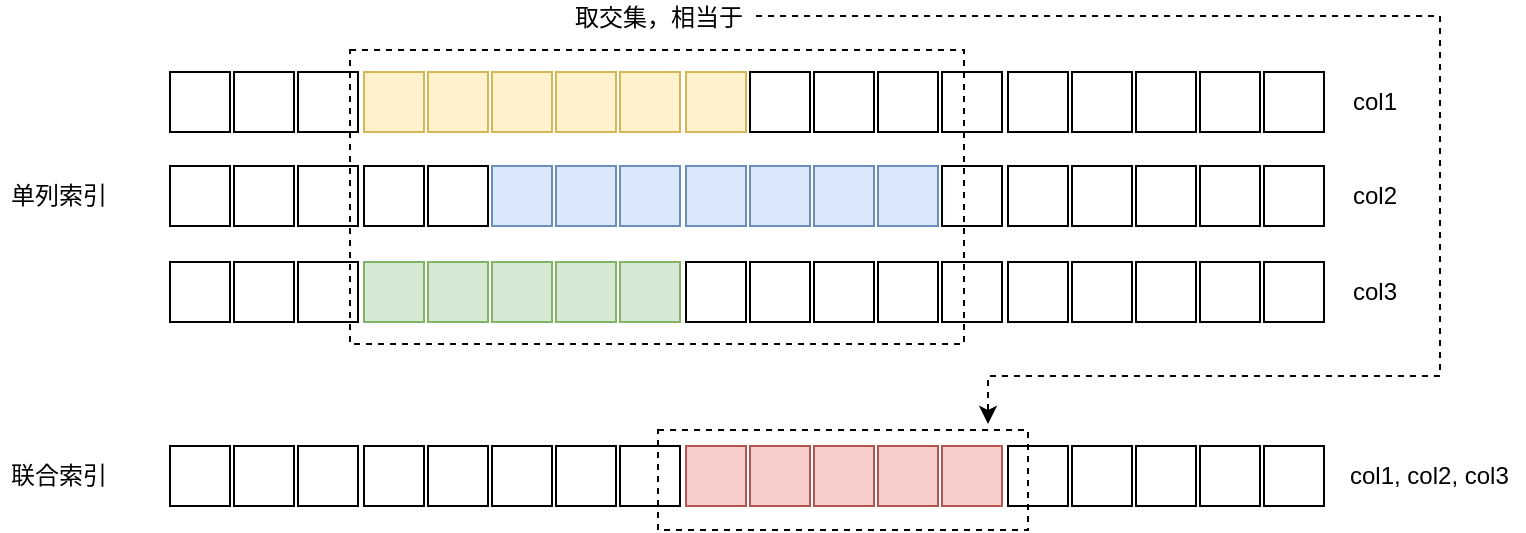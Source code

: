<mxfile version="13.5.7" type="device"><diagram id="Te71iZlPEZMHSLRBWGD9" name="第 1 页"><mxGraphModel dx="786" dy="603" grid="0" gridSize="10" guides="1" tooltips="1" connect="1" arrows="1" fold="1" page="1" pageScale="1" pageWidth="827" pageHeight="1169" math="0" shadow="0"><root><mxCell id="0"/><mxCell id="1" parent="0"/><mxCell id="3FAN2ACB0VzQELSI5Kub-21" value="" style="whiteSpace=wrap;html=1;aspect=fixed;" vertex="1" parent="1"><mxGeometry x="120" y="272" width="30" height="30" as="geometry"/></mxCell><mxCell id="3FAN2ACB0VzQELSI5Kub-22" value="" style="whiteSpace=wrap;html=1;aspect=fixed;" vertex="1" parent="1"><mxGeometry x="313" y="272" width="30" height="30" as="geometry"/></mxCell><mxCell id="3FAN2ACB0VzQELSI5Kub-23" value="" style="whiteSpace=wrap;html=1;aspect=fixed;" vertex="1" parent="1"><mxGeometry x="152" y="272" width="30" height="30" as="geometry"/></mxCell><mxCell id="3FAN2ACB0VzQELSI5Kub-24" value="" style="whiteSpace=wrap;html=1;aspect=fixed;" vertex="1" parent="1"><mxGeometry x="184" y="272" width="30" height="30" as="geometry"/></mxCell><mxCell id="3FAN2ACB0VzQELSI5Kub-25" value="" style="whiteSpace=wrap;html=1;aspect=fixed;" vertex="1" parent="1"><mxGeometry x="217" y="272" width="30" height="30" as="geometry"/></mxCell><mxCell id="3FAN2ACB0VzQELSI5Kub-26" value="" style="whiteSpace=wrap;html=1;aspect=fixed;" vertex="1" parent="1"><mxGeometry x="249" y="272" width="30" height="30" as="geometry"/></mxCell><mxCell id="3FAN2ACB0VzQELSI5Kub-27" value="" style="whiteSpace=wrap;html=1;aspect=fixed;" vertex="1" parent="1"><mxGeometry x="281" y="272" width="30" height="30" as="geometry"/></mxCell><mxCell id="3FAN2ACB0VzQELSI5Kub-28" value="" style="whiteSpace=wrap;html=1;aspect=fixed;" vertex="1" parent="1"><mxGeometry x="345" y="272" width="30" height="30" as="geometry"/></mxCell><mxCell id="3FAN2ACB0VzQELSI5Kub-29" value="" style="whiteSpace=wrap;html=1;aspect=fixed;fillColor=#f8cecc;strokeColor=#b85450;" vertex="1" parent="1"><mxGeometry x="378" y="272" width="30" height="30" as="geometry"/></mxCell><mxCell id="3FAN2ACB0VzQELSI5Kub-30" value="" style="whiteSpace=wrap;html=1;aspect=fixed;fillColor=#f8cecc;strokeColor=#b85450;" vertex="1" parent="1"><mxGeometry x="410" y="272" width="30" height="30" as="geometry"/></mxCell><mxCell id="3FAN2ACB0VzQELSI5Kub-31" value="" style="whiteSpace=wrap;html=1;aspect=fixed;fillColor=#f8cecc;strokeColor=#b85450;" vertex="1" parent="1"><mxGeometry x="442" y="272" width="30" height="30" as="geometry"/></mxCell><mxCell id="3FAN2ACB0VzQELSI5Kub-32" value="" style="whiteSpace=wrap;html=1;aspect=fixed;fillColor=#f8cecc;strokeColor=#b85450;" vertex="1" parent="1"><mxGeometry x="474" y="272" width="30" height="30" as="geometry"/></mxCell><mxCell id="3FAN2ACB0VzQELSI5Kub-33" value="" style="whiteSpace=wrap;html=1;aspect=fixed;fillColor=#f8cecc;strokeColor=#b85450;" vertex="1" parent="1"><mxGeometry x="506" y="272" width="30" height="30" as="geometry"/></mxCell><mxCell id="3FAN2ACB0VzQELSI5Kub-34" value="" style="whiteSpace=wrap;html=1;aspect=fixed;" vertex="1" parent="1"><mxGeometry x="539" y="272" width="30" height="30" as="geometry"/></mxCell><mxCell id="3FAN2ACB0VzQELSI5Kub-35" value="" style="whiteSpace=wrap;html=1;aspect=fixed;" vertex="1" parent="1"><mxGeometry x="571" y="272" width="30" height="30" as="geometry"/></mxCell><mxCell id="3FAN2ACB0VzQELSI5Kub-36" value="" style="whiteSpace=wrap;html=1;aspect=fixed;" vertex="1" parent="1"><mxGeometry x="603" y="272" width="30" height="30" as="geometry"/></mxCell><mxCell id="3FAN2ACB0VzQELSI5Kub-37" value="" style="whiteSpace=wrap;html=1;aspect=fixed;" vertex="1" parent="1"><mxGeometry x="635" y="272" width="30" height="30" as="geometry"/></mxCell><mxCell id="3FAN2ACB0VzQELSI5Kub-38" value="" style="whiteSpace=wrap;html=1;aspect=fixed;" vertex="1" parent="1"><mxGeometry x="667" y="272" width="30" height="30" as="geometry"/></mxCell><mxCell id="3FAN2ACB0VzQELSI5Kub-40" value="联合索引" style="text;html=1;align=center;verticalAlign=middle;resizable=0;points=[];autosize=1;" vertex="1" parent="1"><mxGeometry x="35" y="278" width="58" height="18" as="geometry"/></mxCell><mxCell id="3FAN2ACB0VzQELSI5Kub-41" value="单列索引" style="text;html=1;align=center;verticalAlign=middle;resizable=0;points=[];autosize=1;" vertex="1" parent="1"><mxGeometry x="35" y="138" width="58" height="18" as="geometry"/></mxCell><mxCell id="3FAN2ACB0VzQELSI5Kub-60" value="" style="whiteSpace=wrap;html=1;aspect=fixed;" vertex="1" parent="1"><mxGeometry x="120" y="180" width="30" height="30" as="geometry"/></mxCell><mxCell id="3FAN2ACB0VzQELSI5Kub-61" value="" style="whiteSpace=wrap;html=1;aspect=fixed;fillColor=#d5e8d4;strokeColor=#82b366;" vertex="1" parent="1"><mxGeometry x="313" y="180" width="30" height="30" as="geometry"/></mxCell><mxCell id="3FAN2ACB0VzQELSI5Kub-62" value="" style="whiteSpace=wrap;html=1;aspect=fixed;" vertex="1" parent="1"><mxGeometry x="152" y="180" width="30" height="30" as="geometry"/></mxCell><mxCell id="3FAN2ACB0VzQELSI5Kub-63" value="" style="whiteSpace=wrap;html=1;aspect=fixed;" vertex="1" parent="1"><mxGeometry x="184" y="180" width="30" height="30" as="geometry"/></mxCell><mxCell id="3FAN2ACB0VzQELSI5Kub-64" value="" style="whiteSpace=wrap;html=1;aspect=fixed;fillColor=#d5e8d4;strokeColor=#82b366;" vertex="1" parent="1"><mxGeometry x="217" y="180" width="30" height="30" as="geometry"/></mxCell><mxCell id="3FAN2ACB0VzQELSI5Kub-65" value="" style="whiteSpace=wrap;html=1;aspect=fixed;fillColor=#d5e8d4;strokeColor=#82b366;" vertex="1" parent="1"><mxGeometry x="249" y="180" width="30" height="30" as="geometry"/></mxCell><mxCell id="3FAN2ACB0VzQELSI5Kub-66" value="" style="whiteSpace=wrap;html=1;aspect=fixed;fillColor=#d5e8d4;strokeColor=#82b366;" vertex="1" parent="1"><mxGeometry x="281" y="180" width="30" height="30" as="geometry"/></mxCell><mxCell id="3FAN2ACB0VzQELSI5Kub-67" value="" style="whiteSpace=wrap;html=1;aspect=fixed;fillColor=#d5e8d4;strokeColor=#82b366;" vertex="1" parent="1"><mxGeometry x="345" y="180" width="30" height="30" as="geometry"/></mxCell><mxCell id="3FAN2ACB0VzQELSI5Kub-68" value="" style="whiteSpace=wrap;html=1;aspect=fixed;" vertex="1" parent="1"><mxGeometry x="378" y="180" width="30" height="30" as="geometry"/></mxCell><mxCell id="3FAN2ACB0VzQELSI5Kub-69" value="" style="whiteSpace=wrap;html=1;aspect=fixed;" vertex="1" parent="1"><mxGeometry x="410" y="180" width="30" height="30" as="geometry"/></mxCell><mxCell id="3FAN2ACB0VzQELSI5Kub-70" value="" style="whiteSpace=wrap;html=1;aspect=fixed;" vertex="1" parent="1"><mxGeometry x="442" y="180" width="30" height="30" as="geometry"/></mxCell><mxCell id="3FAN2ACB0VzQELSI5Kub-71" value="" style="whiteSpace=wrap;html=1;aspect=fixed;" vertex="1" parent="1"><mxGeometry x="474" y="180" width="30" height="30" as="geometry"/></mxCell><mxCell id="3FAN2ACB0VzQELSI5Kub-72" value="" style="whiteSpace=wrap;html=1;aspect=fixed;" vertex="1" parent="1"><mxGeometry x="506" y="180" width="30" height="30" as="geometry"/></mxCell><mxCell id="3FAN2ACB0VzQELSI5Kub-73" value="" style="whiteSpace=wrap;html=1;aspect=fixed;" vertex="1" parent="1"><mxGeometry x="539" y="180" width="30" height="30" as="geometry"/></mxCell><mxCell id="3FAN2ACB0VzQELSI5Kub-74" value="" style="whiteSpace=wrap;html=1;aspect=fixed;" vertex="1" parent="1"><mxGeometry x="571" y="180" width="30" height="30" as="geometry"/></mxCell><mxCell id="3FAN2ACB0VzQELSI5Kub-75" value="" style="whiteSpace=wrap;html=1;aspect=fixed;" vertex="1" parent="1"><mxGeometry x="603" y="180" width="30" height="30" as="geometry"/></mxCell><mxCell id="3FAN2ACB0VzQELSI5Kub-76" value="" style="whiteSpace=wrap;html=1;aspect=fixed;" vertex="1" parent="1"><mxGeometry x="635" y="180" width="30" height="30" as="geometry"/></mxCell><mxCell id="3FAN2ACB0VzQELSI5Kub-77" value="" style="whiteSpace=wrap;html=1;aspect=fixed;" vertex="1" parent="1"><mxGeometry x="667" y="180" width="30" height="30" as="geometry"/></mxCell><mxCell id="3FAN2ACB0VzQELSI5Kub-78" value="" style="whiteSpace=wrap;html=1;aspect=fixed;" vertex="1" parent="1"><mxGeometry x="120" y="132" width="30" height="30" as="geometry"/></mxCell><mxCell id="3FAN2ACB0VzQELSI5Kub-79" value="" style="whiteSpace=wrap;html=1;aspect=fixed;fillColor=#dae8fc;strokeColor=#6c8ebf;" vertex="1" parent="1"><mxGeometry x="313" y="132" width="30" height="30" as="geometry"/></mxCell><mxCell id="3FAN2ACB0VzQELSI5Kub-80" value="" style="whiteSpace=wrap;html=1;aspect=fixed;" vertex="1" parent="1"><mxGeometry x="152" y="132" width="30" height="30" as="geometry"/></mxCell><mxCell id="3FAN2ACB0VzQELSI5Kub-81" value="" style="whiteSpace=wrap;html=1;aspect=fixed;" vertex="1" parent="1"><mxGeometry x="184" y="132" width="30" height="30" as="geometry"/></mxCell><mxCell id="3FAN2ACB0VzQELSI5Kub-82" value="" style="whiteSpace=wrap;html=1;aspect=fixed;" vertex="1" parent="1"><mxGeometry x="217" y="132" width="30" height="30" as="geometry"/></mxCell><mxCell id="3FAN2ACB0VzQELSI5Kub-83" value="" style="whiteSpace=wrap;html=1;aspect=fixed;" vertex="1" parent="1"><mxGeometry x="249" y="132" width="30" height="30" as="geometry"/></mxCell><mxCell id="3FAN2ACB0VzQELSI5Kub-84" value="" style="whiteSpace=wrap;html=1;aspect=fixed;fillColor=#dae8fc;strokeColor=#6c8ebf;" vertex="1" parent="1"><mxGeometry x="281" y="132" width="30" height="30" as="geometry"/></mxCell><mxCell id="3FAN2ACB0VzQELSI5Kub-85" value="" style="whiteSpace=wrap;html=1;aspect=fixed;fillColor=#dae8fc;strokeColor=#6c8ebf;" vertex="1" parent="1"><mxGeometry x="345" y="132" width="30" height="30" as="geometry"/></mxCell><mxCell id="3FAN2ACB0VzQELSI5Kub-86" value="" style="whiteSpace=wrap;html=1;aspect=fixed;fillColor=#dae8fc;strokeColor=#6c8ebf;" vertex="1" parent="1"><mxGeometry x="378" y="132" width="30" height="30" as="geometry"/></mxCell><mxCell id="3FAN2ACB0VzQELSI5Kub-87" value="" style="whiteSpace=wrap;html=1;aspect=fixed;fillColor=#dae8fc;strokeColor=#6c8ebf;" vertex="1" parent="1"><mxGeometry x="410" y="132" width="30" height="30" as="geometry"/></mxCell><mxCell id="3FAN2ACB0VzQELSI5Kub-88" value="" style="whiteSpace=wrap;html=1;aspect=fixed;fillColor=#dae8fc;strokeColor=#6c8ebf;" vertex="1" parent="1"><mxGeometry x="442" y="132" width="30" height="30" as="geometry"/></mxCell><mxCell id="3FAN2ACB0VzQELSI5Kub-89" value="" style="whiteSpace=wrap;html=1;aspect=fixed;fillColor=#dae8fc;strokeColor=#6c8ebf;" vertex="1" parent="1"><mxGeometry x="474" y="132" width="30" height="30" as="geometry"/></mxCell><mxCell id="3FAN2ACB0VzQELSI5Kub-90" value="" style="whiteSpace=wrap;html=1;aspect=fixed;" vertex="1" parent="1"><mxGeometry x="506" y="132" width="30" height="30" as="geometry"/></mxCell><mxCell id="3FAN2ACB0VzQELSI5Kub-91" value="" style="whiteSpace=wrap;html=1;aspect=fixed;" vertex="1" parent="1"><mxGeometry x="539" y="132" width="30" height="30" as="geometry"/></mxCell><mxCell id="3FAN2ACB0VzQELSI5Kub-92" value="" style="whiteSpace=wrap;html=1;aspect=fixed;" vertex="1" parent="1"><mxGeometry x="571" y="132" width="30" height="30" as="geometry"/></mxCell><mxCell id="3FAN2ACB0VzQELSI5Kub-93" value="" style="whiteSpace=wrap;html=1;aspect=fixed;" vertex="1" parent="1"><mxGeometry x="603" y="132" width="30" height="30" as="geometry"/></mxCell><mxCell id="3FAN2ACB0VzQELSI5Kub-94" value="" style="whiteSpace=wrap;html=1;aspect=fixed;" vertex="1" parent="1"><mxGeometry x="635" y="132" width="30" height="30" as="geometry"/></mxCell><mxCell id="3FAN2ACB0VzQELSI5Kub-95" value="" style="whiteSpace=wrap;html=1;aspect=fixed;" vertex="1" parent="1"><mxGeometry x="667" y="132" width="30" height="30" as="geometry"/></mxCell><mxCell id="3FAN2ACB0VzQELSI5Kub-96" value="" style="whiteSpace=wrap;html=1;aspect=fixed;" vertex="1" parent="1"><mxGeometry x="120" y="85" width="30" height="30" as="geometry"/></mxCell><mxCell id="3FAN2ACB0VzQELSI5Kub-97" value="" style="whiteSpace=wrap;html=1;aspect=fixed;fillColor=#fff2cc;strokeColor=#d6b656;" vertex="1" parent="1"><mxGeometry x="313" y="85" width="30" height="30" as="geometry"/></mxCell><mxCell id="3FAN2ACB0VzQELSI5Kub-98" value="" style="whiteSpace=wrap;html=1;aspect=fixed;" vertex="1" parent="1"><mxGeometry x="152" y="85" width="30" height="30" as="geometry"/></mxCell><mxCell id="3FAN2ACB0VzQELSI5Kub-99" value="" style="whiteSpace=wrap;html=1;aspect=fixed;" vertex="1" parent="1"><mxGeometry x="184" y="85" width="30" height="30" as="geometry"/></mxCell><mxCell id="3FAN2ACB0VzQELSI5Kub-100" value="" style="whiteSpace=wrap;html=1;aspect=fixed;fillColor=#fff2cc;strokeColor=#d6b656;" vertex="1" parent="1"><mxGeometry x="217" y="85" width="30" height="30" as="geometry"/></mxCell><mxCell id="3FAN2ACB0VzQELSI5Kub-101" value="" style="whiteSpace=wrap;html=1;aspect=fixed;fillColor=#fff2cc;strokeColor=#d6b656;" vertex="1" parent="1"><mxGeometry x="249" y="85" width="30" height="30" as="geometry"/></mxCell><mxCell id="3FAN2ACB0VzQELSI5Kub-102" value="" style="whiteSpace=wrap;html=1;aspect=fixed;fillColor=#fff2cc;strokeColor=#d6b656;" vertex="1" parent="1"><mxGeometry x="281" y="85" width="30" height="30" as="geometry"/></mxCell><mxCell id="3FAN2ACB0VzQELSI5Kub-103" value="" style="whiteSpace=wrap;html=1;aspect=fixed;fillColor=#fff2cc;strokeColor=#d6b656;" vertex="1" parent="1"><mxGeometry x="345" y="85" width="30" height="30" as="geometry"/></mxCell><mxCell id="3FAN2ACB0VzQELSI5Kub-104" value="" style="whiteSpace=wrap;html=1;aspect=fixed;fillColor=#fff2cc;strokeColor=#d6b656;" vertex="1" parent="1"><mxGeometry x="378" y="85" width="30" height="30" as="geometry"/></mxCell><mxCell id="3FAN2ACB0VzQELSI5Kub-105" value="" style="whiteSpace=wrap;html=1;aspect=fixed;" vertex="1" parent="1"><mxGeometry x="410" y="85" width="30" height="30" as="geometry"/></mxCell><mxCell id="3FAN2ACB0VzQELSI5Kub-106" value="" style="whiteSpace=wrap;html=1;aspect=fixed;" vertex="1" parent="1"><mxGeometry x="442" y="85" width="30" height="30" as="geometry"/></mxCell><mxCell id="3FAN2ACB0VzQELSI5Kub-107" value="" style="whiteSpace=wrap;html=1;aspect=fixed;" vertex="1" parent="1"><mxGeometry x="474" y="85" width="30" height="30" as="geometry"/></mxCell><mxCell id="3FAN2ACB0VzQELSI5Kub-108" value="" style="whiteSpace=wrap;html=1;aspect=fixed;" vertex="1" parent="1"><mxGeometry x="506" y="85" width="30" height="30" as="geometry"/></mxCell><mxCell id="3FAN2ACB0VzQELSI5Kub-109" value="" style="whiteSpace=wrap;html=1;aspect=fixed;" vertex="1" parent="1"><mxGeometry x="539" y="85" width="30" height="30" as="geometry"/></mxCell><mxCell id="3FAN2ACB0VzQELSI5Kub-110" value="" style="whiteSpace=wrap;html=1;aspect=fixed;" vertex="1" parent="1"><mxGeometry x="571" y="85" width="30" height="30" as="geometry"/></mxCell><mxCell id="3FAN2ACB0VzQELSI5Kub-111" value="" style="whiteSpace=wrap;html=1;aspect=fixed;" vertex="1" parent="1"><mxGeometry x="603" y="85" width="30" height="30" as="geometry"/></mxCell><mxCell id="3FAN2ACB0VzQELSI5Kub-112" value="" style="whiteSpace=wrap;html=1;aspect=fixed;" vertex="1" parent="1"><mxGeometry x="635" y="85" width="30" height="30" as="geometry"/></mxCell><mxCell id="3FAN2ACB0VzQELSI5Kub-113" value="" style="whiteSpace=wrap;html=1;aspect=fixed;" vertex="1" parent="1"><mxGeometry x="667" y="85" width="30" height="30" as="geometry"/></mxCell><mxCell id="3FAN2ACB0VzQELSI5Kub-114" value="col1" style="text;html=1;align=center;verticalAlign=middle;resizable=0;points=[];autosize=1;" vertex="1" parent="1"><mxGeometry x="706" y="91" width="32" height="18" as="geometry"/></mxCell><mxCell id="3FAN2ACB0VzQELSI5Kub-115" value="col2" style="text;html=1;align=center;verticalAlign=middle;resizable=0;points=[];autosize=1;" vertex="1" parent="1"><mxGeometry x="706" y="138" width="32" height="18" as="geometry"/></mxCell><mxCell id="3FAN2ACB0VzQELSI5Kub-116" value="col3" style="text;html=1;align=center;verticalAlign=middle;resizable=0;points=[];autosize=1;" vertex="1" parent="1"><mxGeometry x="706" y="186" width="32" height="18" as="geometry"/></mxCell><mxCell id="3FAN2ACB0VzQELSI5Kub-117" value="col1, col2, col3" style="text;html=1;align=left;verticalAlign=middle;resizable=0;points=[];autosize=1;" vertex="1" parent="1"><mxGeometry x="708" y="278" width="89" height="18" as="geometry"/></mxCell><mxCell id="3FAN2ACB0VzQELSI5Kub-118" value="" style="rounded=0;whiteSpace=wrap;html=1;fillColor=none;dashed=1;" vertex="1" parent="1"><mxGeometry x="210" y="74" width="307" height="147" as="geometry"/></mxCell><mxCell id="3FAN2ACB0VzQELSI5Kub-121" style="edgeStyle=orthogonalEdgeStyle;rounded=0;orthogonalLoop=1;jettySize=auto;html=1;entryX=0.892;entryY=-0.06;entryDx=0;entryDy=0;entryPerimeter=0;exitX=1.027;exitY=0.444;exitDx=0;exitDy=0;exitPerimeter=0;dashed=1;" edge="1" parent="1" source="3FAN2ACB0VzQELSI5Kub-119" target="3FAN2ACB0VzQELSI5Kub-122"><mxGeometry relative="1" as="geometry"><Array as="points"><mxPoint x="755" y="57"/><mxPoint x="755" y="237"/><mxPoint x="529" y="237"/></Array></mxGeometry></mxCell><mxCell id="3FAN2ACB0VzQELSI5Kub-119" value="取交集，相当于" style="text;html=1;align=center;verticalAlign=middle;resizable=0;points=[];autosize=1;" vertex="1" parent="1"><mxGeometry x="316.5" y="49" width="94" height="18" as="geometry"/></mxCell><mxCell id="3FAN2ACB0VzQELSI5Kub-122" value="" style="rounded=0;whiteSpace=wrap;html=1;fillColor=none;dashed=1;" vertex="1" parent="1"><mxGeometry x="364" y="264" width="185" height="50" as="geometry"/></mxCell></root></mxGraphModel></diagram></mxfile>